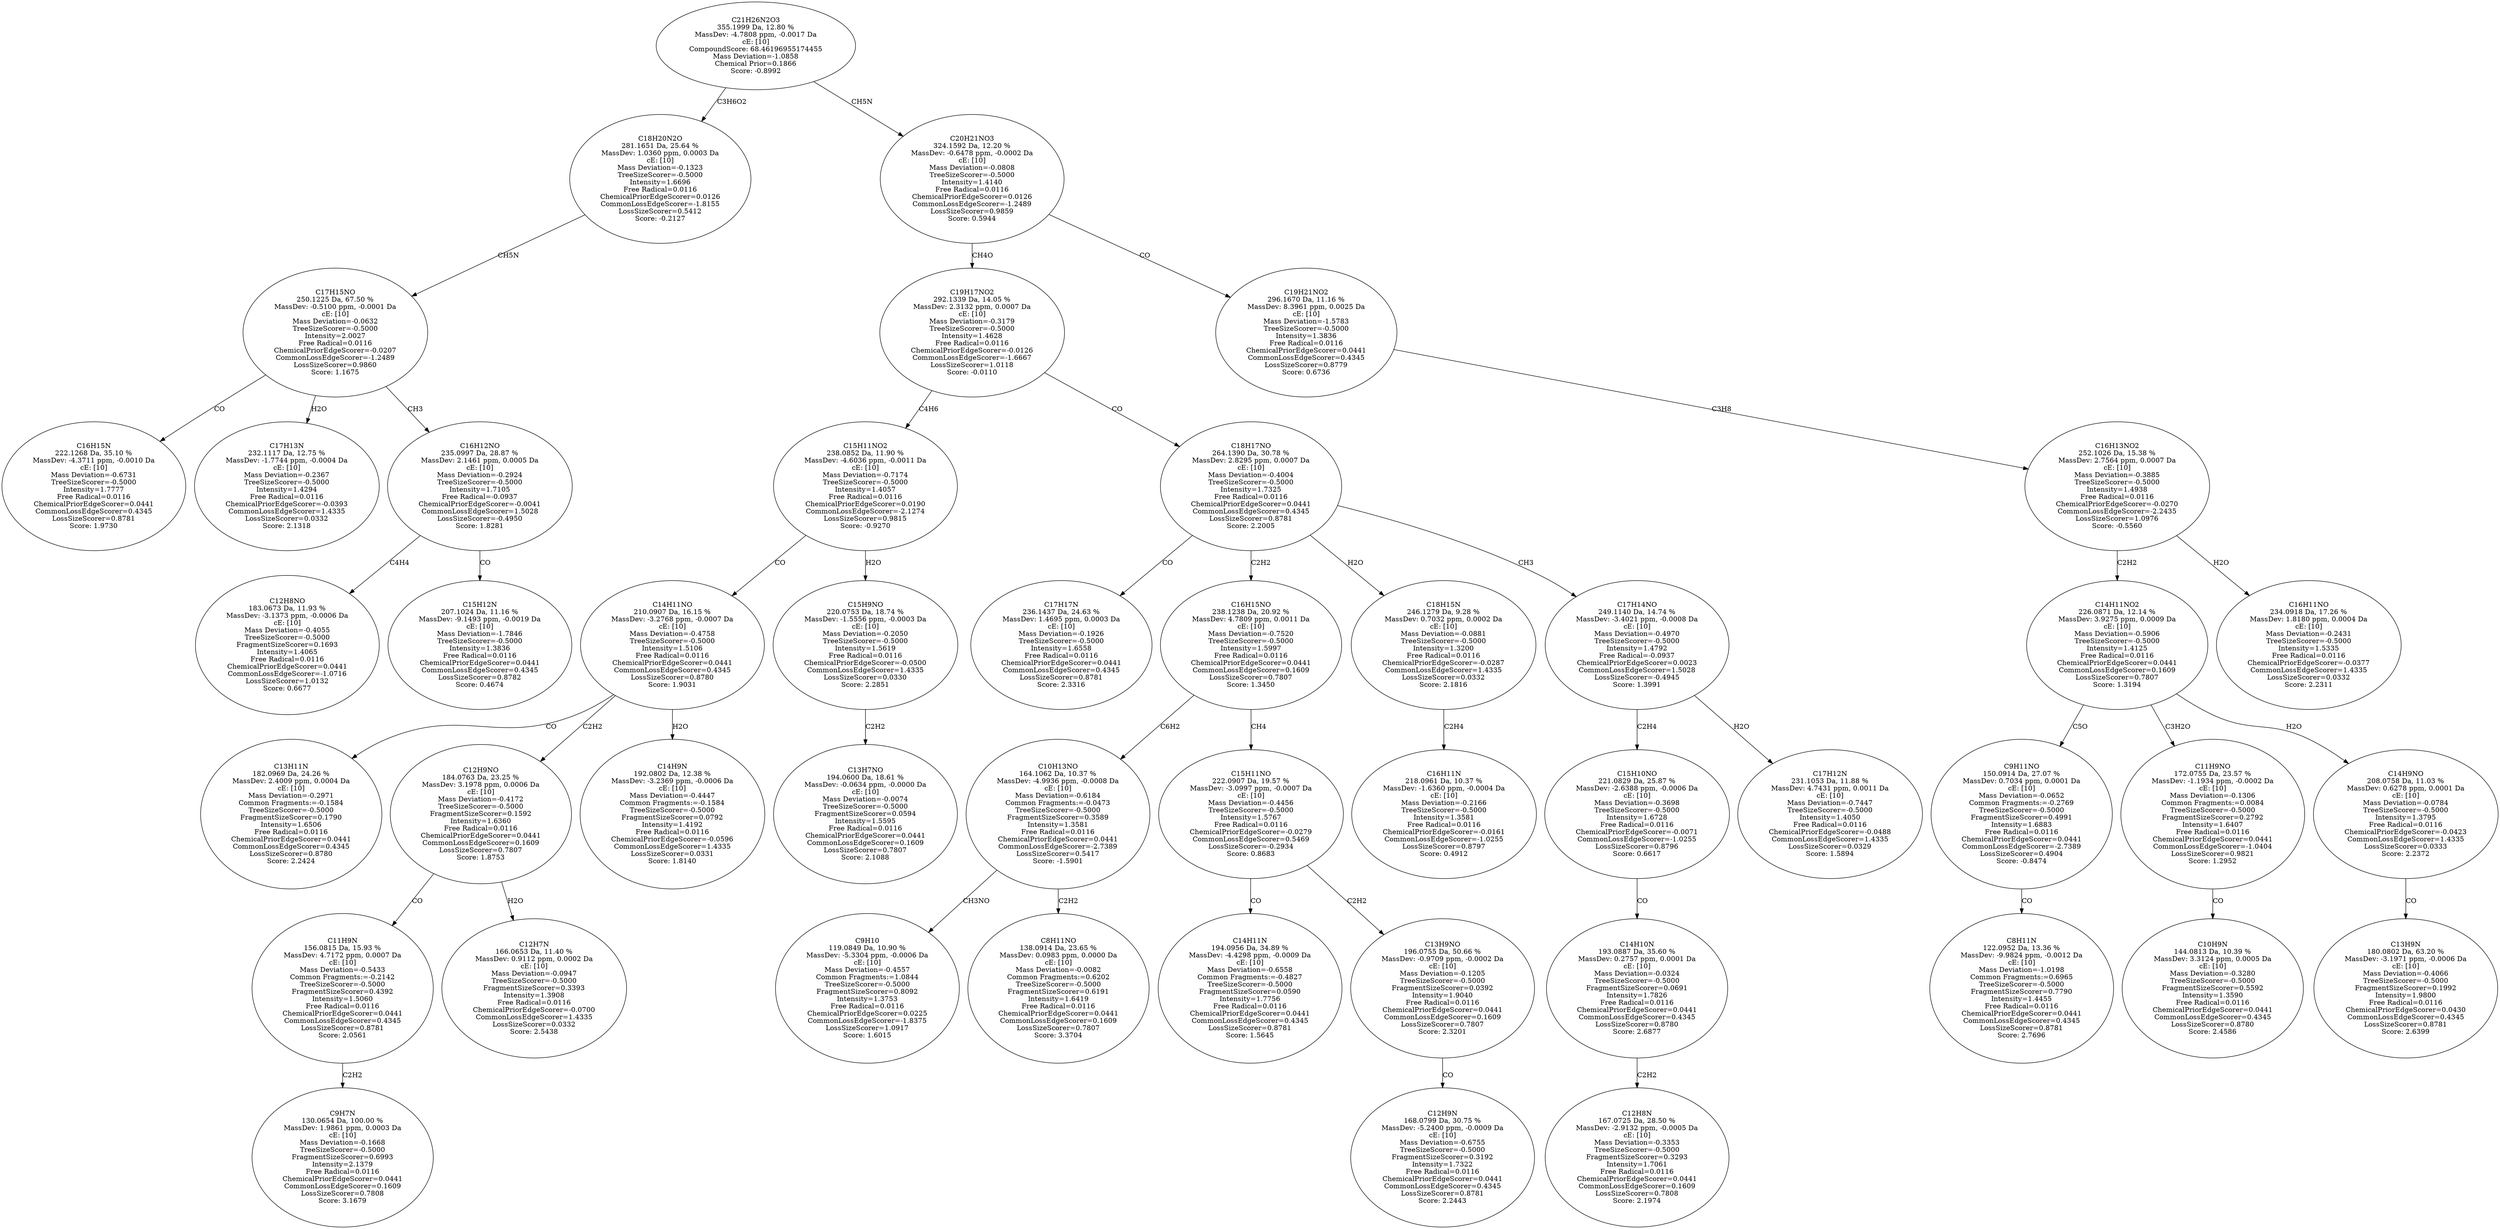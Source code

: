 strict digraph {
v1 [label="C16H15N\n222.1268 Da, 35.10 %\nMassDev: -4.3711 ppm, -0.0010 Da\ncE: [10]\nMass Deviation=-0.6731\nTreeSizeScorer=-0.5000\nIntensity=1.7777\nFree Radical=0.0116\nChemicalPriorEdgeScorer=0.0441\nCommonLossEdgeScorer=0.4345\nLossSizeScorer=0.8781\nScore: 1.9730"];
v2 [label="C17H13N\n232.1117 Da, 12.75 %\nMassDev: -1.7744 ppm, -0.0004 Da\ncE: [10]\nMass Deviation=-0.2367\nTreeSizeScorer=-0.5000\nIntensity=1.4294\nFree Radical=0.0116\nChemicalPriorEdgeScorer=-0.0393\nCommonLossEdgeScorer=1.4335\nLossSizeScorer=0.0332\nScore: 2.1318"];
v3 [label="C12H8NO\n183.0673 Da, 11.93 %\nMassDev: -3.1373 ppm, -0.0006 Da\ncE: [10]\nMass Deviation=-0.4055\nTreeSizeScorer=-0.5000\nFragmentSizeScorer=0.1693\nIntensity=1.4065\nFree Radical=0.0116\nChemicalPriorEdgeScorer=0.0441\nCommonLossEdgeScorer=-1.0716\nLossSizeScorer=1.0132\nScore: 0.6677"];
v4 [label="C15H12N\n207.1024 Da, 11.16 %\nMassDev: -9.1493 ppm, -0.0019 Da\ncE: [10]\nMass Deviation=-1.7846\nTreeSizeScorer=-0.5000\nIntensity=1.3836\nFree Radical=0.0116\nChemicalPriorEdgeScorer=0.0441\nCommonLossEdgeScorer=0.4345\nLossSizeScorer=0.8782\nScore: 0.4674"];
v5 [label="C16H12NO\n235.0997 Da, 28.87 %\nMassDev: 2.1461 ppm, 0.0005 Da\ncE: [10]\nMass Deviation=-0.2924\nTreeSizeScorer=-0.5000\nIntensity=1.7105\nFree Radical=-0.0937\nChemicalPriorEdgeScorer=-0.0041\nCommonLossEdgeScorer=1.5028\nLossSizeScorer=-0.4950\nScore: 1.8281"];
v6 [label="C17H15NO\n250.1225 Da, 67.50 %\nMassDev: -0.5100 ppm, -0.0001 Da\ncE: [10]\nMass Deviation=-0.0632\nTreeSizeScorer=-0.5000\nIntensity=2.0027\nFree Radical=0.0116\nChemicalPriorEdgeScorer=-0.0207\nCommonLossEdgeScorer=-1.2489\nLossSizeScorer=0.9860\nScore: 1.1675"];
v7 [label="C18H20N2O\n281.1651 Da, 25.64 %\nMassDev: 1.0360 ppm, 0.0003 Da\ncE: [10]\nMass Deviation=-0.1323\nTreeSizeScorer=-0.5000\nIntensity=1.6696\nFree Radical=0.0116\nChemicalPriorEdgeScorer=0.0126\nCommonLossEdgeScorer=-1.8155\nLossSizeScorer=0.5412\nScore: -0.2127"];
v8 [label="C13H11N\n182.0969 Da, 24.26 %\nMassDev: 2.4009 ppm, 0.0004 Da\ncE: [10]\nMass Deviation=-0.2971\nCommon Fragments:=-0.1584\nTreeSizeScorer=-0.5000\nFragmentSizeScorer=0.1790\nIntensity=1.6506\nFree Radical=0.0116\nChemicalPriorEdgeScorer=0.0441\nCommonLossEdgeScorer=0.4345\nLossSizeScorer=0.8780\nScore: 2.2424"];
v9 [label="C9H7N\n130.0654 Da, 100.00 %\nMassDev: 1.9861 ppm, 0.0003 Da\ncE: [10]\nMass Deviation=-0.1668\nTreeSizeScorer=-0.5000\nFragmentSizeScorer=0.6993\nIntensity=2.1379\nFree Radical=0.0116\nChemicalPriorEdgeScorer=0.0441\nCommonLossEdgeScorer=0.1609\nLossSizeScorer=0.7808\nScore: 3.1679"];
v10 [label="C11H9N\n156.0815 Da, 15.93 %\nMassDev: 4.7172 ppm, 0.0007 Da\ncE: [10]\nMass Deviation=-0.5433\nCommon Fragments:=-0.2142\nTreeSizeScorer=-0.5000\nFragmentSizeScorer=0.4392\nIntensity=1.5060\nFree Radical=0.0116\nChemicalPriorEdgeScorer=0.0441\nCommonLossEdgeScorer=0.4345\nLossSizeScorer=0.8781\nScore: 2.0561"];
v11 [label="C12H7N\n166.0653 Da, 11.40 %\nMassDev: 0.9112 ppm, 0.0002 Da\ncE: [10]\nMass Deviation=-0.0947\nTreeSizeScorer=-0.5000\nFragmentSizeScorer=0.3393\nIntensity=1.3908\nFree Radical=0.0116\nChemicalPriorEdgeScorer=-0.0700\nCommonLossEdgeScorer=1.4335\nLossSizeScorer=0.0332\nScore: 2.5438"];
v12 [label="C12H9NO\n184.0763 Da, 23.25 %\nMassDev: 3.1978 ppm, 0.0006 Da\ncE: [10]\nMass Deviation=-0.4172\nTreeSizeScorer=-0.5000\nFragmentSizeScorer=0.1592\nIntensity=1.6360\nFree Radical=0.0116\nChemicalPriorEdgeScorer=0.0441\nCommonLossEdgeScorer=0.1609\nLossSizeScorer=0.7807\nScore: 1.8753"];
v13 [label="C14H9N\n192.0802 Da, 12.38 %\nMassDev: -3.2369 ppm, -0.0006 Da\ncE: [10]\nMass Deviation=-0.4447\nCommon Fragments:=-0.1584\nTreeSizeScorer=-0.5000\nFragmentSizeScorer=0.0792\nIntensity=1.4192\nFree Radical=0.0116\nChemicalPriorEdgeScorer=-0.0596\nCommonLossEdgeScorer=1.4335\nLossSizeScorer=0.0331\nScore: 1.8140"];
v14 [label="C14H11NO\n210.0907 Da, 16.15 %\nMassDev: -3.2768 ppm, -0.0007 Da\ncE: [10]\nMass Deviation=-0.4758\nTreeSizeScorer=-0.5000\nIntensity=1.5106\nFree Radical=0.0116\nChemicalPriorEdgeScorer=0.0441\nCommonLossEdgeScorer=0.4345\nLossSizeScorer=0.8780\nScore: 1.9031"];
v15 [label="C13H7NO\n194.0600 Da, 18.61 %\nMassDev: -0.0634 ppm, -0.0000 Da\ncE: [10]\nMass Deviation=-0.0074\nTreeSizeScorer=-0.5000\nFragmentSizeScorer=0.0594\nIntensity=1.5595\nFree Radical=0.0116\nChemicalPriorEdgeScorer=0.0441\nCommonLossEdgeScorer=0.1609\nLossSizeScorer=0.7807\nScore: 2.1088"];
v16 [label="C15H9NO\n220.0753 Da, 18.74 %\nMassDev: -1.5556 ppm, -0.0003 Da\ncE: [10]\nMass Deviation=-0.2050\nTreeSizeScorer=-0.5000\nIntensity=1.5619\nFree Radical=0.0116\nChemicalPriorEdgeScorer=-0.0500\nCommonLossEdgeScorer=1.4335\nLossSizeScorer=0.0330\nScore: 2.2851"];
v17 [label="C15H11NO2\n238.0852 Da, 11.90 %\nMassDev: -4.6036 ppm, -0.0011 Da\ncE: [10]\nMass Deviation=-0.7174\nTreeSizeScorer=-0.5000\nIntensity=1.4057\nFree Radical=0.0116\nChemicalPriorEdgeScorer=0.0190\nCommonLossEdgeScorer=-2.1274\nLossSizeScorer=0.9815\nScore: -0.9270"];
v18 [label="C17H17N\n236.1437 Da, 24.63 %\nMassDev: 1.4695 ppm, 0.0003 Da\ncE: [10]\nMass Deviation=-0.1926\nTreeSizeScorer=-0.5000\nIntensity=1.6558\nFree Radical=0.0116\nChemicalPriorEdgeScorer=0.0441\nCommonLossEdgeScorer=0.4345\nLossSizeScorer=0.8781\nScore: 2.3316"];
v19 [label="C9H10\n119.0849 Da, 10.90 %\nMassDev: -5.3304 ppm, -0.0006 Da\ncE: [10]\nMass Deviation=-0.4557\nCommon Fragments:=1.0844\nTreeSizeScorer=-0.5000\nFragmentSizeScorer=0.8092\nIntensity=1.3753\nFree Radical=0.0116\nChemicalPriorEdgeScorer=0.0225\nCommonLossEdgeScorer=-1.8375\nLossSizeScorer=1.0917\nScore: 1.6015"];
v20 [label="C8H11NO\n138.0914 Da, 23.65 %\nMassDev: 0.0983 ppm, 0.0000 Da\ncE: [10]\nMass Deviation=-0.0082\nCommon Fragments:=0.6202\nTreeSizeScorer=-0.5000\nFragmentSizeScorer=0.6191\nIntensity=1.6419\nFree Radical=0.0116\nChemicalPriorEdgeScorer=0.0441\nCommonLossEdgeScorer=0.1609\nLossSizeScorer=0.7807\nScore: 3.3704"];
v21 [label="C10H13NO\n164.1062 Da, 10.37 %\nMassDev: -4.9936 ppm, -0.0008 Da\ncE: [10]\nMass Deviation=-0.6184\nCommon Fragments:=-0.0473\nTreeSizeScorer=-0.5000\nFragmentSizeScorer=0.3589\nIntensity=1.3581\nFree Radical=0.0116\nChemicalPriorEdgeScorer=0.0441\nCommonLossEdgeScorer=-2.7389\nLossSizeScorer=0.5417\nScore: -1.5901"];
v22 [label="C14H11N\n194.0956 Da, 34.89 %\nMassDev: -4.4298 ppm, -0.0009 Da\ncE: [10]\nMass Deviation=-0.6558\nCommon Fragments:=-0.4827\nTreeSizeScorer=-0.5000\nFragmentSizeScorer=0.0590\nIntensity=1.7756\nFree Radical=0.0116\nChemicalPriorEdgeScorer=0.0441\nCommonLossEdgeScorer=0.4345\nLossSizeScorer=0.8781\nScore: 1.5645"];
v23 [label="C12H9N\n168.0799 Da, 30.75 %\nMassDev: -5.2400 ppm, -0.0009 Da\ncE: [10]\nMass Deviation=-0.6755\nTreeSizeScorer=-0.5000\nFragmentSizeScorer=0.3192\nIntensity=1.7322\nFree Radical=0.0116\nChemicalPriorEdgeScorer=0.0441\nCommonLossEdgeScorer=0.4345\nLossSizeScorer=0.8781\nScore: 2.2443"];
v24 [label="C13H9NO\n196.0755 Da, 50.66 %\nMassDev: -0.9709 ppm, -0.0002 Da\ncE: [10]\nMass Deviation=-0.1205\nTreeSizeScorer=-0.5000\nFragmentSizeScorer=0.0392\nIntensity=1.9040\nFree Radical=0.0116\nChemicalPriorEdgeScorer=0.0441\nCommonLossEdgeScorer=0.1609\nLossSizeScorer=0.7807\nScore: 2.3201"];
v25 [label="C15H11NO\n222.0907 Da, 19.57 %\nMassDev: -3.0997 ppm, -0.0007 Da\ncE: [10]\nMass Deviation=-0.4456\nTreeSizeScorer=-0.5000\nIntensity=1.5767\nFree Radical=0.0116\nChemicalPriorEdgeScorer=-0.0279\nCommonLossEdgeScorer=0.5469\nLossSizeScorer=-0.2934\nScore: 0.8683"];
v26 [label="C16H15NO\n238.1238 Da, 20.92 %\nMassDev: 4.7809 ppm, 0.0011 Da\ncE: [10]\nMass Deviation=-0.7520\nTreeSizeScorer=-0.5000\nIntensity=1.5997\nFree Radical=0.0116\nChemicalPriorEdgeScorer=0.0441\nCommonLossEdgeScorer=0.1609\nLossSizeScorer=0.7807\nScore: 1.3450"];
v27 [label="C16H11N\n218.0961 Da, 10.37 %\nMassDev: -1.6360 ppm, -0.0004 Da\ncE: [10]\nMass Deviation=-0.2166\nTreeSizeScorer=-0.5000\nIntensity=1.3581\nFree Radical=0.0116\nChemicalPriorEdgeScorer=-0.0161\nCommonLossEdgeScorer=-1.0255\nLossSizeScorer=0.8797\nScore: 0.4912"];
v28 [label="C18H15N\n246.1279 Da, 9.28 %\nMassDev: 0.7032 ppm, 0.0002 Da\ncE: [10]\nMass Deviation=-0.0881\nTreeSizeScorer=-0.5000\nIntensity=1.3200\nFree Radical=0.0116\nChemicalPriorEdgeScorer=-0.0287\nCommonLossEdgeScorer=1.4335\nLossSizeScorer=0.0332\nScore: 2.1816"];
v29 [label="C12H8N\n167.0725 Da, 28.50 %\nMassDev: -2.9132 ppm, -0.0005 Da\ncE: [10]\nMass Deviation=-0.3353\nTreeSizeScorer=-0.5000\nFragmentSizeScorer=0.3293\nIntensity=1.7061\nFree Radical=0.0116\nChemicalPriorEdgeScorer=0.0441\nCommonLossEdgeScorer=0.1609\nLossSizeScorer=0.7808\nScore: 2.1974"];
v30 [label="C14H10N\n193.0887 Da, 35.60 %\nMassDev: 0.2757 ppm, 0.0001 Da\ncE: [10]\nMass Deviation=-0.0324\nTreeSizeScorer=-0.5000\nFragmentSizeScorer=0.0691\nIntensity=1.7826\nFree Radical=0.0116\nChemicalPriorEdgeScorer=0.0441\nCommonLossEdgeScorer=0.4345\nLossSizeScorer=0.8780\nScore: 2.6877"];
v31 [label="C15H10NO\n221.0829 Da, 25.87 %\nMassDev: -2.6388 ppm, -0.0006 Da\ncE: [10]\nMass Deviation=-0.3698\nTreeSizeScorer=-0.5000\nIntensity=1.6728\nFree Radical=0.0116\nChemicalPriorEdgeScorer=-0.0071\nCommonLossEdgeScorer=-1.0255\nLossSizeScorer=0.8796\nScore: 0.6617"];
v32 [label="C17H12N\n231.1053 Da, 11.88 %\nMassDev: 4.7431 ppm, 0.0011 Da\ncE: [10]\nMass Deviation=-0.7447\nTreeSizeScorer=-0.5000\nIntensity=1.4050\nFree Radical=0.0116\nChemicalPriorEdgeScorer=-0.0488\nCommonLossEdgeScorer=1.4335\nLossSizeScorer=0.0329\nScore: 1.5894"];
v33 [label="C17H14NO\n249.1140 Da, 14.74 %\nMassDev: -3.4021 ppm, -0.0008 Da\ncE: [10]\nMass Deviation=-0.4970\nTreeSizeScorer=-0.5000\nIntensity=1.4792\nFree Radical=-0.0937\nChemicalPriorEdgeScorer=0.0023\nCommonLossEdgeScorer=1.5028\nLossSizeScorer=-0.4945\nScore: 1.3991"];
v34 [label="C18H17NO\n264.1390 Da, 30.78 %\nMassDev: 2.8295 ppm, 0.0007 Da\ncE: [10]\nMass Deviation=-0.4004\nTreeSizeScorer=-0.5000\nIntensity=1.7325\nFree Radical=0.0116\nChemicalPriorEdgeScorer=0.0441\nCommonLossEdgeScorer=0.4345\nLossSizeScorer=0.8781\nScore: 2.2005"];
v35 [label="C19H17NO2\n292.1339 Da, 14.05 %\nMassDev: 2.3132 ppm, 0.0007 Da\ncE: [10]\nMass Deviation=-0.3179\nTreeSizeScorer=-0.5000\nIntensity=1.4628\nFree Radical=0.0116\nChemicalPriorEdgeScorer=-0.0126\nCommonLossEdgeScorer=-1.6667\nLossSizeScorer=1.0118\nScore: -0.0110"];
v36 [label="C8H11N\n122.0952 Da, 13.36 %\nMassDev: -9.9824 ppm, -0.0012 Da\ncE: [10]\nMass Deviation=-1.0198\nCommon Fragments:=0.6965\nTreeSizeScorer=-0.5000\nFragmentSizeScorer=0.7790\nIntensity=1.4455\nFree Radical=0.0116\nChemicalPriorEdgeScorer=0.0441\nCommonLossEdgeScorer=0.4345\nLossSizeScorer=0.8781\nScore: 2.7696"];
v37 [label="C9H11NO\n150.0914 Da, 27.07 %\nMassDev: 0.7034 ppm, 0.0001 Da\ncE: [10]\nMass Deviation=-0.0652\nCommon Fragments:=-0.2769\nTreeSizeScorer=-0.5000\nFragmentSizeScorer=0.4991\nIntensity=1.6883\nFree Radical=0.0116\nChemicalPriorEdgeScorer=0.0441\nCommonLossEdgeScorer=-2.7389\nLossSizeScorer=0.4904\nScore: -0.8474"];
v38 [label="C10H9N\n144.0813 Da, 10.39 %\nMassDev: 3.3124 ppm, 0.0005 Da\ncE: [10]\nMass Deviation=-0.3280\nTreeSizeScorer=-0.5000\nFragmentSizeScorer=0.5592\nIntensity=1.3590\nFree Radical=0.0116\nChemicalPriorEdgeScorer=0.0441\nCommonLossEdgeScorer=0.4345\nLossSizeScorer=0.8780\nScore: 2.4586"];
v39 [label="C11H9NO\n172.0755 Da, 23.57 %\nMassDev: -1.1934 ppm, -0.0002 Da\ncE: [10]\nMass Deviation=-0.1306\nCommon Fragments:=0.0084\nTreeSizeScorer=-0.5000\nFragmentSizeScorer=0.2792\nIntensity=1.6407\nFree Radical=0.0116\nChemicalPriorEdgeScorer=0.0441\nCommonLossEdgeScorer=-1.0404\nLossSizeScorer=0.9821\nScore: 1.2952"];
v40 [label="C13H9N\n180.0802 Da, 63.20 %\nMassDev: -3.1971 ppm, -0.0006 Da\ncE: [10]\nMass Deviation=-0.4066\nTreeSizeScorer=-0.5000\nFragmentSizeScorer=0.1992\nIntensity=1.9800\nFree Radical=0.0116\nChemicalPriorEdgeScorer=0.0430\nCommonLossEdgeScorer=0.4345\nLossSizeScorer=0.8781\nScore: 2.6399"];
v41 [label="C14H9NO\n208.0758 Da, 11.03 %\nMassDev: 0.6278 ppm, 0.0001 Da\ncE: [10]\nMass Deviation=-0.0784\nTreeSizeScorer=-0.5000\nIntensity=1.3795\nFree Radical=0.0116\nChemicalPriorEdgeScorer=-0.0423\nCommonLossEdgeScorer=1.4335\nLossSizeScorer=0.0333\nScore: 2.2372"];
v42 [label="C14H11NO2\n226.0871 Da, 12.14 %\nMassDev: 3.9275 ppm, 0.0009 Da\ncE: [10]\nMass Deviation=-0.5906\nTreeSizeScorer=-0.5000\nIntensity=1.4125\nFree Radical=0.0116\nChemicalPriorEdgeScorer=0.0441\nCommonLossEdgeScorer=0.1609\nLossSizeScorer=0.7807\nScore: 1.3194"];
v43 [label="C16H11NO\n234.0918 Da, 17.26 %\nMassDev: 1.8180 ppm, 0.0004 Da\ncE: [10]\nMass Deviation=-0.2431\nTreeSizeScorer=-0.5000\nIntensity=1.5335\nFree Radical=0.0116\nChemicalPriorEdgeScorer=-0.0377\nCommonLossEdgeScorer=1.4335\nLossSizeScorer=0.0332\nScore: 2.2311"];
v44 [label="C16H13NO2\n252.1026 Da, 15.38 %\nMassDev: 2.7564 ppm, 0.0007 Da\ncE: [10]\nMass Deviation=-0.3885\nTreeSizeScorer=-0.5000\nIntensity=1.4938\nFree Radical=0.0116\nChemicalPriorEdgeScorer=-0.0270\nCommonLossEdgeScorer=-2.2435\nLossSizeScorer=1.0976\nScore: -0.5560"];
v45 [label="C19H21NO2\n296.1670 Da, 11.16 %\nMassDev: 8.3961 ppm, 0.0025 Da\ncE: [10]\nMass Deviation=-1.5783\nTreeSizeScorer=-0.5000\nIntensity=1.3836\nFree Radical=0.0116\nChemicalPriorEdgeScorer=0.0441\nCommonLossEdgeScorer=0.4345\nLossSizeScorer=0.8779\nScore: 0.6736"];
v46 [label="C20H21NO3\n324.1592 Da, 12.20 %\nMassDev: -0.6478 ppm, -0.0002 Da\ncE: [10]\nMass Deviation=-0.0808\nTreeSizeScorer=-0.5000\nIntensity=1.4140\nFree Radical=0.0116\nChemicalPriorEdgeScorer=0.0126\nCommonLossEdgeScorer=-1.2489\nLossSizeScorer=0.9859\nScore: 0.5944"];
v47 [label="C21H26N2O3\n355.1999 Da, 12.80 %\nMassDev: -4.7808 ppm, -0.0017 Da\ncE: [10]\nCompoundScore: 68.46196955174455\nMass Deviation=-1.0858\nChemical Prior=0.1866\nScore: -0.8992"];
v6 -> v1 [label="CO"];
v6 -> v2 [label="H2O"];
v5 -> v3 [label="C4H4"];
v5 -> v4 [label="CO"];
v6 -> v5 [label="CH3"];
v7 -> v6 [label="CH5N"];
v47 -> v7 [label="C3H6O2"];
v14 -> v8 [label="CO"];
v10 -> v9 [label="C2H2"];
v12 -> v10 [label="CO"];
v12 -> v11 [label="H2O"];
v14 -> v12 [label="C2H2"];
v14 -> v13 [label="H2O"];
v17 -> v14 [label="CO"];
v16 -> v15 [label="C2H2"];
v17 -> v16 [label="H2O"];
v35 -> v17 [label="C4H6"];
v34 -> v18 [label="CO"];
v21 -> v19 [label="CH3NO"];
v21 -> v20 [label="C2H2"];
v26 -> v21 [label="C6H2"];
v25 -> v22 [label="CO"];
v24 -> v23 [label="CO"];
v25 -> v24 [label="C2H2"];
v26 -> v25 [label="CH4"];
v34 -> v26 [label="C2H2"];
v28 -> v27 [label="C2H4"];
v34 -> v28 [label="H2O"];
v30 -> v29 [label="C2H2"];
v31 -> v30 [label="CO"];
v33 -> v31 [label="C2H4"];
v33 -> v32 [label="H2O"];
v34 -> v33 [label="CH3"];
v35 -> v34 [label="CO"];
v46 -> v35 [label="CH4O"];
v37 -> v36 [label="CO"];
v42 -> v37 [label="C5O"];
v39 -> v38 [label="CO"];
v42 -> v39 [label="C3H2O"];
v41 -> v40 [label="CO"];
v42 -> v41 [label="H2O"];
v44 -> v42 [label="C2H2"];
v44 -> v43 [label="H2O"];
v45 -> v44 [label="C3H8"];
v46 -> v45 [label="CO"];
v47 -> v46 [label="CH5N"];
}